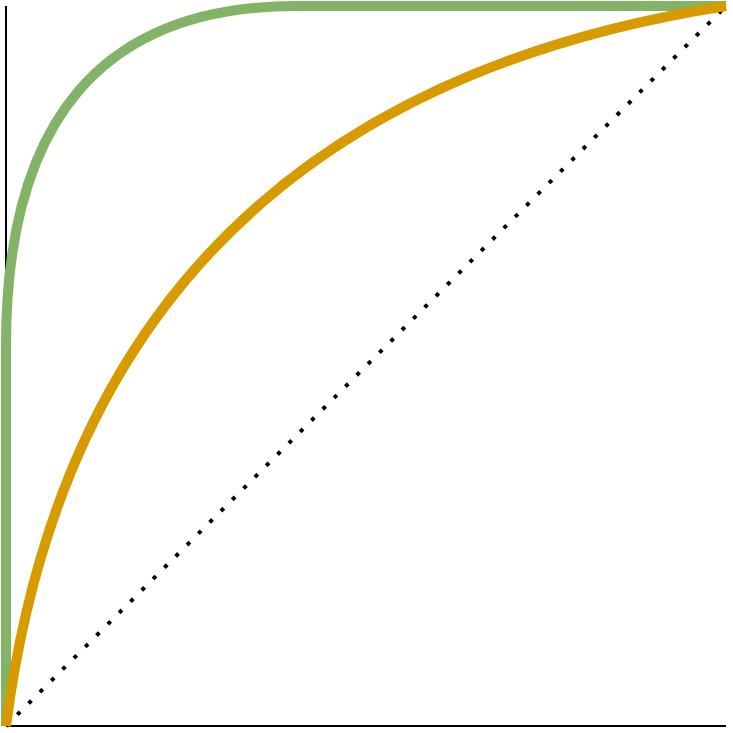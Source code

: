 <mxfile version="14.6.9" type="device"><diagram id="zDBv7kua30YIB5GAZaHS" name="Page-1"><mxGraphModel dx="1102" dy="621" grid="1" gridSize="10" guides="1" tooltips="1" connect="1" arrows="1" fold="1" page="1" pageScale="1" pageWidth="827" pageHeight="1169" math="0" shadow="0"><root><mxCell id="0"/><mxCell id="1" parent="0"/><mxCell id="UOeR2aL-pr4Hc-gIN7cB-1" value="" style="endArrow=none;html=1;" edge="1" parent="1"><mxGeometry width="50" height="50" relative="1" as="geometry"><mxPoint x="200" y="480" as="sourcePoint"/><mxPoint x="560" y="480" as="targetPoint"/></mxGeometry></mxCell><mxCell id="UOeR2aL-pr4Hc-gIN7cB-2" value="" style="endArrow=none;html=1;" edge="1" parent="1"><mxGeometry width="50" height="50" relative="1" as="geometry"><mxPoint x="200" y="480" as="sourcePoint"/><mxPoint x="200" y="120" as="targetPoint"/></mxGeometry></mxCell><mxCell id="UOeR2aL-pr4Hc-gIN7cB-4" value="" style="endArrow=none;dashed=1;html=1;dashPattern=1 3;strokeWidth=2;" edge="1" parent="1"><mxGeometry width="50" height="50" relative="1" as="geometry"><mxPoint x="200" y="480" as="sourcePoint"/><mxPoint x="560" y="120" as="targetPoint"/></mxGeometry></mxCell><mxCell id="UOeR2aL-pr4Hc-gIN7cB-5" value="" style="endArrow=none;html=1;curved=1;fillColor=#d5e8d4;strokeColor=#82b366;strokeWidth=5;" edge="1" parent="1"><mxGeometry width="50" height="50" relative="1" as="geometry"><mxPoint x="200" y="480" as="sourcePoint"/><mxPoint x="560" y="120" as="targetPoint"/><Array as="points"><mxPoint x="200" y="460"/><mxPoint x="200" y="120"/><mxPoint x="490" y="120"/></Array></mxGeometry></mxCell><mxCell id="UOeR2aL-pr4Hc-gIN7cB-6" value="" style="endArrow=none;html=1;curved=1;fillColor=#ffe6cc;strokeColor=#d79b00;strokeWidth=5;shadow=0;" edge="1" parent="1"><mxGeometry width="50" height="50" relative="1" as="geometry"><mxPoint x="200" y="480" as="sourcePoint"/><mxPoint x="560" y="120" as="targetPoint"/><Array as="points"><mxPoint x="240" y="170"/></Array></mxGeometry></mxCell></root></mxGraphModel></diagram></mxfile>